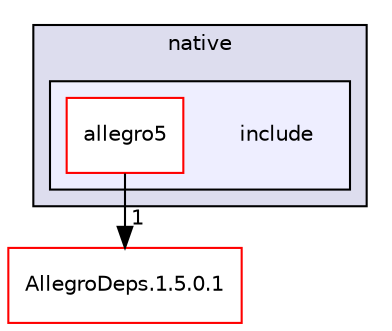 digraph "src/packages/Allegro.5.2.2.1/build/native/include" {
  compound=true
  node [ fontsize="10", fontname="Helvetica"];
  edge [ labelfontsize="10", labelfontname="Helvetica"];
  subgraph clusterdir_c271caf1ca26ce06907f2c8a1fc58d67 {
    graph [ bgcolor="#ddddee", pencolor="black", label="native" fontname="Helvetica", fontsize="10", URL="dir_c271caf1ca26ce06907f2c8a1fc58d67.html"]
  subgraph clusterdir_196220a01686efd9bad5019d625af4fd {
    graph [ bgcolor="#eeeeff", pencolor="black", label="" URL="dir_196220a01686efd9bad5019d625af4fd.html"];
    dir_196220a01686efd9bad5019d625af4fd [shape=plaintext label="include"];
    dir_7400d09b5806ddf7f17843469fbebf51 [shape=box label="allegro5" color="red" fillcolor="white" style="filled" URL="dir_7400d09b5806ddf7f17843469fbebf51.html"];
  }
  }
  dir_a87632073ec83eaa5670e591228757a4 [shape=box label="AllegroDeps.1.5.0.1" fillcolor="white" style="filled" color="red" URL="dir_a87632073ec83eaa5670e591228757a4.html"];
  dir_7400d09b5806ddf7f17843469fbebf51->dir_a87632073ec83eaa5670e591228757a4 [headlabel="1", labeldistance=1.5 headhref="dir_000006_000012.html"];
}
